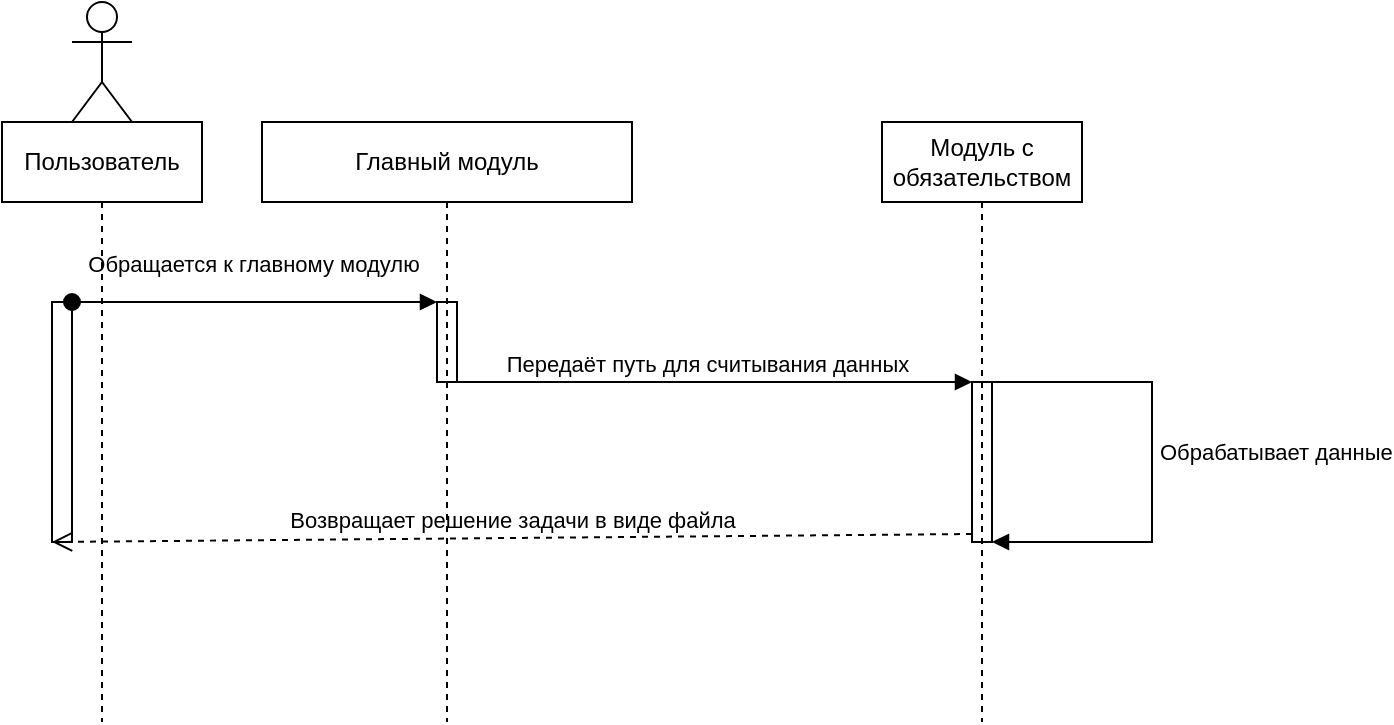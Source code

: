<mxfile version="14.8.4" type="github" pages="6">
  <diagram id="lK0zMbGRRBlPAg0mTFrS" name="Page-1">
    <mxGraphModel dx="1038" dy="1716" grid="1" gridSize="10" guides="1" tooltips="1" connect="1" arrows="1" fold="1" page="1" pageScale="1" pageWidth="827" pageHeight="1169" math="0" shadow="0">
      <root>
        <mxCell id="0" />
        <mxCell id="1" parent="0" />
        <mxCell id="rf6FSO6A2xn2S5lxewsN-1" value="Actor" style="shape=umlActor;verticalLabelPosition=bottom;verticalAlign=top;html=1;" parent="1" vertex="1">
          <mxGeometry x="90" y="-30" width="30" height="60" as="geometry" />
        </mxCell>
        <mxCell id="rf6FSO6A2xn2S5lxewsN-2" value="" style="html=1;points=[];perimeter=orthogonalPerimeter;" parent="1" vertex="1">
          <mxGeometry x="80" y="120" width="10" height="120" as="geometry" />
        </mxCell>
        <mxCell id="rf6FSO6A2xn2S5lxewsN-3" value="" style="html=1;points=[];perimeter=orthogonalPerimeter;" parent="1" vertex="1">
          <mxGeometry x="272.5" y="120" width="10" height="40" as="geometry" />
        </mxCell>
        <mxCell id="rf6FSO6A2xn2S5lxewsN-4" value="&lt;font style=&quot;vertical-align: inherit&quot;&gt;&lt;font style=&quot;vertical-align: inherit&quot;&gt;&lt;font style=&quot;vertical-align: inherit&quot;&gt;&lt;font style=&quot;vertical-align: inherit&quot;&gt;Обращается к главному модулю&amp;nbsp;&lt;/font&gt;&lt;/font&gt;&lt;/font&gt;&lt;/font&gt;" style="html=1;verticalAlign=bottom;startArrow=oval;endArrow=block;startSize=8;" parent="1" target="rf6FSO6A2xn2S5lxewsN-3" edge="1">
          <mxGeometry y="10" relative="1" as="geometry">
            <mxPoint x="90" y="120" as="sourcePoint" />
            <mxPoint as="offset" />
          </mxGeometry>
        </mxCell>
        <mxCell id="rf6FSO6A2xn2S5lxewsN-9" value="" style="html=1;points=[];perimeter=orthogonalPerimeter;" parent="1" vertex="1">
          <mxGeometry x="540" y="160" width="10" height="80" as="geometry" />
        </mxCell>
        <mxCell id="rf6FSO6A2xn2S5lxewsN-10" value="&lt;font style=&quot;vertical-align: inherit&quot;&gt;&lt;font style=&quot;vertical-align: inherit&quot;&gt;&lt;font style=&quot;vertical-align: inherit&quot;&gt;&lt;font style=&quot;vertical-align: inherit&quot;&gt;Передаёт путь для считывания данных&amp;nbsp;&lt;/font&gt;&lt;/font&gt;&lt;/font&gt;&lt;/font&gt;" style="html=1;verticalAlign=bottom;endArrow=block;entryX=0;entryY=0;" parent="1" source="rf6FSO6A2xn2S5lxewsN-16" target="rf6FSO6A2xn2S5lxewsN-9" edge="1">
          <mxGeometry relative="1" as="geometry">
            <mxPoint x="240" y="160" as="sourcePoint" />
            <Array as="points">
              <mxPoint x="390" y="160" />
            </Array>
          </mxGeometry>
        </mxCell>
        <mxCell id="rf6FSO6A2xn2S5lxewsN-11" value="&lt;font style=&quot;vertical-align: inherit&quot;&gt;&lt;font style=&quot;vertical-align: inherit&quot;&gt;Возвращает решение задачи в виде файла&lt;/font&gt;&lt;/font&gt;" style="html=1;verticalAlign=bottom;endArrow=open;dashed=1;endSize=8;exitX=0;exitY=0.95;" parent="1" source="rf6FSO6A2xn2S5lxewsN-9" edge="1">
          <mxGeometry relative="1" as="geometry">
            <mxPoint x="80" y="240" as="targetPoint" />
          </mxGeometry>
        </mxCell>
        <mxCell id="rf6FSO6A2xn2S5lxewsN-15" value="&lt;font style=&quot;vertical-align: inherit&quot;&gt;&lt;font style=&quot;vertical-align: inherit&quot;&gt;&lt;font style=&quot;vertical-align: inherit&quot;&gt;&lt;font style=&quot;vertical-align: inherit&quot;&gt;Обрабатывает данные&lt;/font&gt;&lt;/font&gt;&lt;/font&gt;&lt;/font&gt;" style="edgeStyle=orthogonalEdgeStyle;html=1;align=left;spacingLeft=2;endArrow=block;rounded=0;" parent="1" edge="1">
          <mxGeometry relative="1" as="geometry">
            <mxPoint x="550" y="170" as="sourcePoint" />
            <Array as="points">
              <mxPoint x="550" y="160" />
              <mxPoint x="630" y="160" />
              <mxPoint x="630" y="240" />
            </Array>
            <mxPoint x="550" y="240" as="targetPoint" />
          </mxGeometry>
        </mxCell>
        <mxCell id="rf6FSO6A2xn2S5lxewsN-16" value="&lt;span&gt;&lt;font style=&quot;vertical-align: inherit&quot;&gt;&lt;font style=&quot;vertical-align: inherit&quot;&gt;Главный модуль&lt;/font&gt;&lt;/font&gt;&lt;/span&gt;" style="shape=umlLifeline;perimeter=lifelinePerimeter;whiteSpace=wrap;html=1;container=1;collapsible=0;recursiveResize=0;outlineConnect=0;" parent="1" vertex="1">
          <mxGeometry x="185" y="30" width="185" height="300" as="geometry" />
        </mxCell>
        <mxCell id="rf6FSO6A2xn2S5lxewsN-17" value="&lt;span&gt;&lt;font style=&quot;vertical-align: inherit&quot;&gt;&lt;font style=&quot;vertical-align: inherit&quot;&gt;Модуль с обязательством&lt;/font&gt;&lt;/font&gt;&lt;/span&gt;" style="shape=umlLifeline;perimeter=lifelinePerimeter;whiteSpace=wrap;html=1;container=1;collapsible=0;recursiveResize=0;outlineConnect=0;" parent="1" vertex="1">
          <mxGeometry x="495" y="30" width="100" height="300" as="geometry" />
        </mxCell>
        <mxCell id="rf6FSO6A2xn2S5lxewsN-18" value="&lt;font style=&quot;vertical-align: inherit&quot;&gt;&lt;font style=&quot;vertical-align: inherit&quot;&gt;Пользователь&lt;/font&gt;&lt;/font&gt;" style="shape=umlLifeline;perimeter=lifelinePerimeter;whiteSpace=wrap;html=1;container=1;collapsible=0;recursiveResize=0;outlineConnect=0;" parent="1" vertex="1">
          <mxGeometry x="55" y="30" width="100" height="300" as="geometry" />
        </mxCell>
      </root>
    </mxGraphModel>
  </diagram>
  <diagram id="MfTLh_IycOusqESMcxQb" name="Page-2">
    <mxGraphModel dx="1038" dy="547" grid="1" gridSize="10" guides="1" tooltips="1" connect="1" arrows="1" fold="1" page="1" pageScale="1" pageWidth="827" pageHeight="1169" math="0" shadow="0">
      <root>
        <mxCell id="n8rYRFMl6upRmBepEM1l-0" />
        <mxCell id="n8rYRFMl6upRmBepEM1l-1" parent="n8rYRFMl6upRmBepEM1l-0" />
        <mxCell id="n8rYRFMl6upRmBepEM1l-2" value="Class 1" style="swimlane;fontStyle=0;childLayout=stackLayout;horizontal=1;startSize=26;fillColor=none;horizontalStack=0;resizeParent=1;resizeParentMax=0;resizeLast=0;collapsible=1;marginBottom=0;" vertex="1" parent="n8rYRFMl6upRmBepEM1l-1">
          <mxGeometry x="320" y="150" width="140" height="80" as="geometry" />
        </mxCell>
        <mxCell id="n8rYRFMl6upRmBepEM1l-3" value="string s" style="text;strokeColor=none;fillColor=none;align=left;verticalAlign=top;spacingLeft=4;spacingRight=4;overflow=hidden;rotatable=0;points=[[0,0.5],[1,0.5]];portConstraint=eastwest;" vertex="1" parent="n8rYRFMl6upRmBepEM1l-2">
          <mxGeometry y="26" width="140" height="54" as="geometry" />
        </mxCell>
        <mxCell id="n8rYRFMl6upRmBepEM1l-6" value="Rbt" style="swimlane;fontStyle=0;childLayout=stackLayout;horizontal=1;startSize=26;fillColor=none;horizontalStack=0;resizeParent=1;resizeParentMax=0;resizeLast=0;collapsible=1;marginBottom=0;" vertex="1" parent="n8rYRFMl6upRmBepEM1l-1">
          <mxGeometry x="70" y="40" width="140" height="140" as="geometry" />
        </mxCell>
        <mxCell id="n8rYRFMl6upRmBepEM1l-7" value="Int Point 1" style="text;strokeColor=none;fillColor=none;align=left;verticalAlign=top;spacingLeft=4;spacingRight=4;overflow=hidden;rotatable=0;points=[[0,0.5],[1,0.5]];portConstraint=eastwest;" vertex="1" parent="n8rYRFMl6upRmBepEM1l-6">
          <mxGeometry y="26" width="140" height="26" as="geometry" />
        </mxCell>
        <mxCell id="n8rYRFMl6upRmBepEM1l-8" value="Int Point 2" style="text;strokeColor=none;fillColor=none;align=left;verticalAlign=top;spacingLeft=4;spacingRight=4;overflow=hidden;rotatable=0;points=[[0,0.5],[1,0.5]];portConstraint=eastwest;" vertex="1" parent="n8rYRFMl6upRmBepEM1l-6">
          <mxGeometry y="52" width="140" height="26" as="geometry" />
        </mxCell>
        <mxCell id="n8rYRFMl6upRmBepEM1l-9" value="Int Lenght" style="text;strokeColor=none;fillColor=none;align=left;verticalAlign=top;spacingLeft=4;spacingRight=4;overflow=hidden;rotatable=0;points=[[0,0.5],[1,0.5]];portConstraint=eastwest;" vertex="1" parent="n8rYRFMl6upRmBepEM1l-6">
          <mxGeometry y="78" width="140" height="62" as="geometry" />
        </mxCell>
        <mxCell id="n8rYRFMl6upRmBepEM1l-10" value="List Find" style="swimlane;fontStyle=0;childLayout=stackLayout;horizontal=1;startSize=26;fillColor=none;horizontalStack=0;resizeParent=1;resizeParentMax=0;resizeLast=0;collapsible=1;marginBottom=0;" vertex="1" parent="n8rYRFMl6upRmBepEM1l-1">
          <mxGeometry x="590" y="282" width="140" height="52" as="geometry" />
        </mxCell>
        <mxCell id="n8rYRFMl6upRmBepEM1l-11" value="List ret" style="text;strokeColor=none;fillColor=none;align=left;verticalAlign=top;spacingLeft=4;spacingRight=4;overflow=hidden;rotatable=0;points=[[0,0.5],[1,0.5]];portConstraint=eastwest;" vertex="1" parent="n8rYRFMl6upRmBepEM1l-10">
          <mxGeometry y="26" width="140" height="26" as="geometry" />
        </mxCell>
        <mxCell id="_GKzYUUp3ukohN8qgudm-4" style="edgeStyle=orthogonalEdgeStyle;rounded=0;orthogonalLoop=1;jettySize=auto;html=1;entryX=0.503;entryY=1.023;entryDx=0;entryDy=0;entryPerimeter=0;" edge="1" parent="n8rYRFMl6upRmBepEM1l-1" source="n8rYRFMl6upRmBepEM1l-18" target="n8rYRFMl6upRmBepEM1l-28">
          <mxGeometry relative="1" as="geometry">
            <Array as="points">
              <mxPoint x="760" y="204" />
              <mxPoint x="760" y="408" />
              <mxPoint x="140" y="408" />
            </Array>
          </mxGeometry>
        </mxCell>
        <mxCell id="n8rYRFMl6upRmBepEM1l-18" value="FnlMv" style="swimlane;fontStyle=0;childLayout=stackLayout;horizontal=1;startSize=26;fillColor=none;horizontalStack=0;resizeParent=1;resizeParentMax=0;resizeLast=0;collapsible=1;marginBottom=0;" vertex="1" parent="n8rYRFMl6upRmBepEM1l-1">
          <mxGeometry x="590" y="178" width="140" height="52" as="geometry" />
        </mxCell>
        <mxCell id="n8rYRFMl6upRmBepEM1l-20" value="int ret" style="text;strokeColor=none;fillColor=none;align=left;verticalAlign=top;spacingLeft=4;spacingRight=4;overflow=hidden;rotatable=0;points=[[0,0.5],[1,0.5]];portConstraint=eastwest;" vertex="1" parent="n8rYRFMl6upRmBepEM1l-18">
          <mxGeometry y="26" width="140" height="26" as="geometry" />
        </mxCell>
        <mxCell id="n8rYRFMl6upRmBepEM1l-22" value="Mv" style="swimlane;fontStyle=0;childLayout=stackLayout;horizontal=1;startSize=26;fillColor=none;horizontalStack=0;resizeParent=1;resizeParentMax=0;resizeLast=0;collapsible=1;marginBottom=0;" vertex="1" parent="n8rYRFMl6upRmBepEM1l-1">
          <mxGeometry x="320" y="40" width="140" height="52" as="geometry" />
        </mxCell>
        <mxCell id="n8rYRFMl6upRmBepEM1l-23" value="int ret" style="text;strokeColor=none;fillColor=none;align=left;verticalAlign=top;spacingLeft=4;spacingRight=4;overflow=hidden;rotatable=0;points=[[0,0.5],[1,0.5]];portConstraint=eastwest;" vertex="1" parent="n8rYRFMl6upRmBepEM1l-22">
          <mxGeometry y="26" width="140" height="26" as="geometry" />
        </mxCell>
        <mxCell id="n8rYRFMl6upRmBepEM1l-26" value="Maxel" style="swimlane;fontStyle=0;childLayout=stackLayout;horizontal=1;startSize=26;fillColor=none;horizontalStack=0;resizeParent=1;resizeParentMax=0;resizeLast=0;collapsible=1;marginBottom=0;" vertex="1" parent="n8rYRFMl6upRmBepEM1l-1">
          <mxGeometry x="70" y="310" width="140" height="78" as="geometry" />
        </mxCell>
        <mxCell id="n8rYRFMl6upRmBepEM1l-27" value="int min" style="text;strokeColor=none;fillColor=none;align=left;verticalAlign=top;spacingLeft=4;spacingRight=4;overflow=hidden;rotatable=0;points=[[0,0.5],[1,0.5]];portConstraint=eastwest;" vertex="1" parent="n8rYRFMl6upRmBepEM1l-26">
          <mxGeometry y="26" width="140" height="26" as="geometry" />
        </mxCell>
        <mxCell id="n8rYRFMl6upRmBepEM1l-28" value="maxind" style="text;strokeColor=none;fillColor=none;align=left;verticalAlign=top;spacingLeft=4;spacingRight=4;overflow=hidden;rotatable=0;points=[[0,0.5],[1,0.5]];portConstraint=eastwest;" vertex="1" parent="n8rYRFMl6upRmBepEM1l-26">
          <mxGeometry y="52" width="140" height="26" as="geometry" />
        </mxCell>
        <mxCell id="_GKzYUUp3ukohN8qgudm-1" style="edgeStyle=orthogonalEdgeStyle;rounded=0;orthogonalLoop=1;jettySize=auto;html=1;entryX=1.017;entryY=1.315;entryDx=0;entryDy=0;entryPerimeter=0;" edge="1" parent="n8rYRFMl6upRmBepEM1l-1" source="n8rYRFMl6upRmBepEM1l-30" target="n8rYRFMl6upRmBepEM1l-8">
          <mxGeometry relative="1" as="geometry">
            <Array as="points">
              <mxPoint x="300" y="333" />
              <mxPoint x="300" y="126" />
            </Array>
          </mxGeometry>
        </mxCell>
        <mxCell id="n8rYRFMl6upRmBepEM1l-30" value="Crt" style="swimlane;fontStyle=0;childLayout=stackLayout;horizontal=1;startSize=26;fillColor=none;horizontalStack=0;resizeParent=1;resizeParentMax=0;resizeLast=0;collapsible=1;marginBottom=0;" vertex="1" parent="n8rYRFMl6upRmBepEM1l-1">
          <mxGeometry x="320" y="294" width="140" height="78" as="geometry" />
        </mxCell>
        <mxCell id="n8rYRFMl6upRmBepEM1l-31" value="string path" style="text;strokeColor=none;fillColor=none;align=left;verticalAlign=top;spacingLeft=4;spacingRight=4;overflow=hidden;rotatable=0;points=[[0,0.5],[1,0.5]];portConstraint=eastwest;" vertex="1" parent="n8rYRFMl6upRmBepEM1l-30">
          <mxGeometry y="26" width="140" height="26" as="geometry" />
        </mxCell>
        <mxCell id="n8rYRFMl6upRmBepEM1l-32" value="List fncln" style="text;strokeColor=none;fillColor=none;align=left;verticalAlign=top;spacingLeft=4;spacingRight=4;overflow=hidden;rotatable=0;points=[[0,0.5],[1,0.5]];portConstraint=eastwest;" vertex="1" parent="n8rYRFMl6upRmBepEM1l-30">
          <mxGeometry y="52" width="140" height="26" as="geometry" />
        </mxCell>
        <mxCell id="4Qbn0bvW19Xl1r1tv8Bf-1" value="bool Equals" style="text;strokeColor=none;fillColor=none;align=left;verticalAlign=top;spacingLeft=4;spacingRight=4;overflow=hidden;rotatable=0;points=[[0,0.5],[1,0.5]];portConstraint=eastwest;" vertex="1" parent="n8rYRFMl6upRmBepEM1l-1">
          <mxGeometry x="70" y="140" width="140" height="40" as="geometry" />
        </mxCell>
        <mxCell id="4Qbn0bvW19Xl1r1tv8Bf-3" value="Minel" style="swimlane;fontStyle=0;childLayout=stackLayout;horizontal=1;startSize=26;fillColor=none;horizontalStack=0;resizeParent=1;resizeParentMax=0;resizeLast=0;collapsible=1;marginBottom=0;" vertex="1" parent="n8rYRFMl6upRmBepEM1l-1">
          <mxGeometry x="70" y="204" width="140" height="78" as="geometry" />
        </mxCell>
        <mxCell id="4Qbn0bvW19Xl1r1tv8Bf-4" value="int min" style="text;strokeColor=none;fillColor=none;align=left;verticalAlign=top;spacingLeft=4;spacingRight=4;overflow=hidden;rotatable=0;points=[[0,0.5],[1,0.5]];portConstraint=eastwest;" vertex="1" parent="4Qbn0bvW19Xl1r1tv8Bf-3">
          <mxGeometry y="26" width="140" height="26" as="geometry" />
        </mxCell>
        <mxCell id="4Qbn0bvW19Xl1r1tv8Bf-5" value="minind" style="text;strokeColor=none;fillColor=none;align=left;verticalAlign=top;spacingLeft=4;spacingRight=4;overflow=hidden;rotatable=0;points=[[0,0.5],[1,0.5]];portConstraint=eastwest;" vertex="1" parent="4Qbn0bvW19Xl1r1tv8Bf-3">
          <mxGeometry y="52" width="140" height="26" as="geometry" />
        </mxCell>
        <mxCell id="n8rYRFMl6upRmBepEM1l-14" value="List Rt" style="swimlane;fontStyle=0;childLayout=stackLayout;horizontal=1;startSize=26;fillColor=none;horizontalStack=0;resizeParent=1;resizeParentMax=0;resizeLast=0;collapsible=1;marginBottom=0;" vertex="1" parent="n8rYRFMl6upRmBepEM1l-1">
          <mxGeometry x="590" y="36" width="140" height="104" as="geometry" />
        </mxCell>
        <mxCell id="n8rYRFMl6upRmBepEM1l-15" value="List ret" style="text;strokeColor=none;fillColor=none;align=left;verticalAlign=top;spacingLeft=4;spacingRight=4;overflow=hidden;rotatable=0;points=[[0,0.5],[1,0.5]];portConstraint=eastwest;" vertex="1" parent="n8rYRFMl6upRmBepEM1l-14">
          <mxGeometry y="26" width="140" height="26" as="geometry" />
        </mxCell>
        <mxCell id="n8rYRFMl6upRmBepEM1l-16" value="string str1" style="text;strokeColor=none;fillColor=none;align=left;verticalAlign=top;spacingLeft=4;spacingRight=4;overflow=hidden;rotatable=0;points=[[0,0.5],[1,0.5]];portConstraint=eastwest;" vertex="1" parent="n8rYRFMl6upRmBepEM1l-14">
          <mxGeometry y="52" width="140" height="26" as="geometry" />
        </mxCell>
        <mxCell id="n8rYRFMl6upRmBepEM1l-17" value="int max" style="text;strokeColor=none;fillColor=none;align=left;verticalAlign=top;spacingLeft=4;spacingRight=4;overflow=hidden;rotatable=0;points=[[0,0.5],[1,0.5]];portConstraint=eastwest;" vertex="1" parent="n8rYRFMl6upRmBepEM1l-14">
          <mxGeometry y="78" width="140" height="26" as="geometry" />
        </mxCell>
        <mxCell id="_GKzYUUp3ukohN8qgudm-0" value="" style="edgeStyle=orthogonalEdgeStyle;rounded=0;orthogonalLoop=1;jettySize=auto;html=1;entryX=1.006;entryY=0.081;entryDx=0;entryDy=0;entryPerimeter=0;" edge="1" parent="n8rYRFMl6upRmBepEM1l-1" target="n8rYRFMl6upRmBepEM1l-9">
          <mxGeometry relative="1" as="geometry">
            <mxPoint x="320" y="200" as="sourcePoint" />
            <mxPoint x="280" y="120" as="targetPoint" />
          </mxGeometry>
        </mxCell>
        <mxCell id="_GKzYUUp3ukohN8qgudm-3" style="edgeStyle=orthogonalEdgeStyle;rounded=0;orthogonalLoop=1;jettySize=auto;html=1;entryX=0.006;entryY=0.023;entryDx=0;entryDy=0;entryPerimeter=0;" edge="1" parent="n8rYRFMl6upRmBepEM1l-1" source="n8rYRFMl6upRmBepEM1l-32" target="n8rYRFMl6upRmBepEM1l-11">
          <mxGeometry relative="1" as="geometry">
            <Array as="points">
              <mxPoint x="525" y="359" />
              <mxPoint x="525" y="309" />
            </Array>
          </mxGeometry>
        </mxCell>
        <mxCell id="_GKzYUUp3ukohN8qgudm-5" style="edgeStyle=orthogonalEdgeStyle;rounded=0;orthogonalLoop=1;jettySize=auto;html=1;entryX=0.5;entryY=0;entryDx=0;entryDy=0;" edge="1" parent="n8rYRFMl6upRmBepEM1l-1" source="n8rYRFMl6upRmBepEM1l-23" target="n8rYRFMl6upRmBepEM1l-2">
          <mxGeometry relative="1" as="geometry">
            <Array as="points">
              <mxPoint x="390" y="110" />
              <mxPoint x="390" y="110" />
            </Array>
          </mxGeometry>
        </mxCell>
        <mxCell id="_GKzYUUp3ukohN8qgudm-6" style="edgeStyle=orthogonalEdgeStyle;rounded=0;orthogonalLoop=1;jettySize=auto;html=1;entryX=1;entryY=0.5;entryDx=0;entryDy=0;" edge="1" parent="n8rYRFMl6upRmBepEM1l-1" source="n8rYRFMl6upRmBepEM1l-23" target="n8rYRFMl6upRmBepEM1l-27">
          <mxGeometry relative="1" as="geometry" />
        </mxCell>
        <mxCell id="_GKzYUUp3ukohN8qgudm-7" style="edgeStyle=orthogonalEdgeStyle;rounded=0;orthogonalLoop=1;jettySize=auto;html=1;entryX=0;entryY=0.5;entryDx=0;entryDy=0;" edge="1" parent="n8rYRFMl6upRmBepEM1l-1" source="n8rYRFMl6upRmBepEM1l-27" target="n8rYRFMl6upRmBepEM1l-3">
          <mxGeometry relative="1" as="geometry" />
        </mxCell>
        <mxCell id="_GKzYUUp3ukohN8qgudm-8" style="edgeStyle=orthogonalEdgeStyle;rounded=0;orthogonalLoop=1;jettySize=auto;html=1;entryX=-0.029;entryY=0.238;entryDx=0;entryDy=0;entryPerimeter=0;" edge="1" parent="n8rYRFMl6upRmBepEM1l-1" source="4Qbn0bvW19Xl1r1tv8Bf-5" target="n8rYRFMl6upRmBepEM1l-20">
          <mxGeometry relative="1" as="geometry">
            <Array as="points">
              <mxPoint x="520" y="269" />
              <mxPoint x="520" y="210" />
            </Array>
          </mxGeometry>
        </mxCell>
        <mxCell id="_GKzYUUp3ukohN8qgudm-9" style="edgeStyle=orthogonalEdgeStyle;rounded=0;orthogonalLoop=1;jettySize=auto;html=1;entryX=1;entryY=0.5;entryDx=0;entryDy=0;" edge="1" parent="n8rYRFMl6upRmBepEM1l-1" source="n8rYRFMl6upRmBepEM1l-15" target="4Qbn0bvW19Xl1r1tv8Bf-4">
          <mxGeometry relative="1" as="geometry">
            <Array as="points">
              <mxPoint x="500" y="75" />
              <mxPoint x="500" y="243" />
            </Array>
          </mxGeometry>
        </mxCell>
      </root>
    </mxGraphModel>
  </diagram>
  <diagram id="inTsv5azt8lL6C_U01te" name="Page-3">
    <mxGraphModel dx="1038" dy="547" grid="1" gridSize="10" guides="1" tooltips="1" connect="1" arrows="1" fold="1" page="1" pageScale="1" pageWidth="827" pageHeight="1169" math="0" shadow="0">
      <root>
        <mxCell id="flA7lopKaXGIqhl8ngs9-0" />
        <mxCell id="flA7lopKaXGIqhl8ngs9-1" parent="flA7lopKaXGIqhl8ngs9-0" />
        <mxCell id="Ela7L9JD9uOtTemZPHEr-0" value="" style="edgeStyle=orthogonalEdgeStyle;rounded=0;orthogonalLoop=1;jettySize=auto;html=1;" edge="1" parent="flA7lopKaXGIqhl8ngs9-1" source="flA7lopKaXGIqhl8ngs9-3" target="flA7lopKaXGIqhl8ngs9-4">
          <mxGeometry relative="1" as="geometry" />
        </mxCell>
        <mxCell id="flA7lopKaXGIqhl8ngs9-3" value="" style="ellipse;html=1;shape=endState;fillColor=#000000;strokeColor=#ff0000;" vertex="1" parent="flA7lopKaXGIqhl8ngs9-1">
          <mxGeometry x="265" y="50" width="30" height="30" as="geometry" />
        </mxCell>
        <mxCell id="flA7lopKaXGIqhl8ngs9-4" value="Проверка правильности &lt;br&gt;считывания данных" style="html=1;" vertex="1" parent="flA7lopKaXGIqhl8ngs9-1">
          <mxGeometry x="200" y="120" width="160" height="50" as="geometry" />
        </mxCell>
        <mxCell id="flA7lopKaXGIqhl8ngs9-5" value="Решение по нахождению &lt;br&gt;критического пути" style="html=1;" vertex="1" parent="flA7lopKaXGIqhl8ngs9-1">
          <mxGeometry x="200" y="200" width="160" height="50" as="geometry" />
        </mxCell>
        <mxCell id="flA7lopKaXGIqhl8ngs9-6" value="Путь найден верно?" style="rhombus;whiteSpace=wrap;html=1;fillColor=#ffffc0;strokeColor=#ff0000;" vertex="1" parent="flA7lopKaXGIqhl8ngs9-1">
          <mxGeometry x="200" y="280" width="160" height="40" as="geometry" />
        </mxCell>
        <mxCell id="flA7lopKaXGIqhl8ngs9-7" value="no" style="edgeStyle=orthogonalEdgeStyle;html=1;align=left;verticalAlign=bottom;endArrow=open;endSize=8;strokeColor=#ff0000;entryX=1;entryY=0.5;entryDx=0;entryDy=0;exitX=1;exitY=0.5;exitDx=0;exitDy=0;" edge="1" source="flA7lopKaXGIqhl8ngs9-6" parent="flA7lopKaXGIqhl8ngs9-1" target="flA7lopKaXGIqhl8ngs9-4">
          <mxGeometry x="-1" relative="1" as="geometry">
            <mxPoint x="420" y="380" as="targetPoint" />
            <Array as="points">
              <mxPoint x="460" y="300" />
              <mxPoint x="460" y="145" />
            </Array>
          </mxGeometry>
        </mxCell>
        <mxCell id="flA7lopKaXGIqhl8ngs9-8" value="yes" style="edgeStyle=orthogonalEdgeStyle;html=1;align=left;verticalAlign=top;endArrow=open;endSize=8;strokeColor=#ff0000;entryX=0.5;entryY=0;entryDx=0;entryDy=0;" edge="1" source="flA7lopKaXGIqhl8ngs9-6" parent="flA7lopKaXGIqhl8ngs9-1" target="flA7lopKaXGIqhl8ngs9-9">
          <mxGeometry x="-1" relative="1" as="geometry">
            <mxPoint x="150" y="440" as="targetPoint" />
          </mxGeometry>
        </mxCell>
        <mxCell id="flA7lopKaXGIqhl8ngs9-9" value="Запись решения в &lt;br&gt;тестовый файл" style="html=1;" vertex="1" parent="flA7lopKaXGIqhl8ngs9-1">
          <mxGeometry x="200" y="370" width="160" height="50" as="geometry" />
        </mxCell>
        <mxCell id="flA7lopKaXGIqhl8ngs9-10" value="Просмотр результатов" style="html=1;" vertex="1" parent="flA7lopKaXGIqhl8ngs9-1">
          <mxGeometry x="200" y="450" width="160" height="50" as="geometry" />
        </mxCell>
        <mxCell id="flA7lopKaXGIqhl8ngs9-11" value="" style="ellipse;html=1;shape=endState;fillColor=#000000;strokeColor=#ff0000;" vertex="1" parent="flA7lopKaXGIqhl8ngs9-1">
          <mxGeometry x="265" y="530" width="30" height="30" as="geometry" />
        </mxCell>
        <mxCell id="Ela7L9JD9uOtTemZPHEr-1" value="" style="edgeStyle=orthogonalEdgeStyle;rounded=0;orthogonalLoop=1;jettySize=auto;html=1;" edge="1" parent="flA7lopKaXGIqhl8ngs9-1">
          <mxGeometry relative="1" as="geometry">
            <mxPoint x="279.5" y="170" as="sourcePoint" />
            <mxPoint x="280" y="200" as="targetPoint" />
          </mxGeometry>
        </mxCell>
        <mxCell id="Ela7L9JD9uOtTemZPHEr-2" value="" style="edgeStyle=orthogonalEdgeStyle;rounded=0;orthogonalLoop=1;jettySize=auto;html=1;" edge="1" parent="flA7lopKaXGIqhl8ngs9-1">
          <mxGeometry relative="1" as="geometry">
            <mxPoint x="279.5" y="250" as="sourcePoint" />
            <mxPoint x="280" y="280" as="targetPoint" />
          </mxGeometry>
        </mxCell>
        <mxCell id="Ela7L9JD9uOtTemZPHEr-4" value="" style="edgeStyle=orthogonalEdgeStyle;rounded=0;orthogonalLoop=1;jettySize=auto;html=1;" edge="1" parent="flA7lopKaXGIqhl8ngs9-1">
          <mxGeometry relative="1" as="geometry">
            <mxPoint x="279.5" y="420" as="sourcePoint" />
            <mxPoint x="280" y="450" as="targetPoint" />
          </mxGeometry>
        </mxCell>
        <mxCell id="Ela7L9JD9uOtTemZPHEr-5" value="" style="edgeStyle=orthogonalEdgeStyle;rounded=0;orthogonalLoop=1;jettySize=auto;html=1;" edge="1" parent="flA7lopKaXGIqhl8ngs9-1">
          <mxGeometry relative="1" as="geometry">
            <mxPoint x="279.5" y="500" as="sourcePoint" />
            <mxPoint x="280" y="530" as="targetPoint" />
          </mxGeometry>
        </mxCell>
      </root>
    </mxGraphModel>
  </diagram>
  <diagram id="EHsB5f9VSjUMmMxotCkG" name="Page-4">
    <mxGraphModel dx="1038" dy="547" grid="1" gridSize="10" guides="1" tooltips="1" connect="1" arrows="1" fold="1" page="1" pageScale="1" pageWidth="827" pageHeight="1169" math="0" shadow="0">
      <root>
        <mxCell id="1jlupYhzBODLJAXJ1_uO-0" />
        <mxCell id="1jlupYhzBODLJAXJ1_uO-1" parent="1jlupYhzBODLJAXJ1_uO-0" />
        <mxCell id="e056TskQfsC3BO_0ZfeD-5" value="Проверка работоспособности программы" style="edgeStyle=orthogonalEdgeStyle;rounded=0;orthogonalLoop=1;jettySize=auto;html=1;" edge="1" parent="1jlupYhzBODLJAXJ1_uO-1" source="1jlupYhzBODLJAXJ1_uO-2">
          <mxGeometry x="-0.273" y="-30" relative="1" as="geometry">
            <mxPoint x="360" y="120" as="targetPoint" />
            <Array as="points">
              <mxPoint x="250" y="250" />
              <mxPoint x="250" y="120" />
              <mxPoint x="360" y="120" />
            </Array>
            <mxPoint as="offset" />
          </mxGeometry>
        </mxCell>
        <mxCell id="e056TskQfsC3BO_0ZfeD-8" value="Запись данных" style="edgeLabel;html=1;align=center;verticalAlign=middle;resizable=0;points=[];" vertex="1" connectable="0" parent="e056TskQfsC3BO_0ZfeD-5">
          <mxGeometry x="0.502" y="-3" relative="1" as="geometry">
            <mxPoint as="offset" />
          </mxGeometry>
        </mxCell>
        <mxCell id="e056TskQfsC3BO_0ZfeD-6" style="edgeStyle=orthogonalEdgeStyle;rounded=0;orthogonalLoop=1;jettySize=auto;html=1;" edge="1" parent="1jlupYhzBODLJAXJ1_uO-1" source="1jlupYhzBODLJAXJ1_uO-2">
          <mxGeometry relative="1" as="geometry">
            <mxPoint x="360" y="250" as="targetPoint" />
          </mxGeometry>
        </mxCell>
        <mxCell id="e056TskQfsC3BO_0ZfeD-7" style="edgeStyle=orthogonalEdgeStyle;rounded=0;orthogonalLoop=1;jettySize=auto;html=1;" edge="1" parent="1jlupYhzBODLJAXJ1_uO-1" source="1jlupYhzBODLJAXJ1_uO-2">
          <mxGeometry relative="1" as="geometry">
            <mxPoint x="350" y="380" as="targetPoint" />
            <Array as="points">
              <mxPoint x="250" y="250" />
              <mxPoint x="250" y="380" />
              <mxPoint x="350" y="380" />
            </Array>
          </mxGeometry>
        </mxCell>
        <mxCell id="e056TskQfsC3BO_0ZfeD-9" value="Получение результатов" style="edgeLabel;html=1;align=center;verticalAlign=middle;resizable=0;points=[];" vertex="1" connectable="0" parent="e056TskQfsC3BO_0ZfeD-7">
          <mxGeometry x="0.48" y="-1" relative="1" as="geometry">
            <mxPoint as="offset" />
          </mxGeometry>
        </mxCell>
        <mxCell id="1jlupYhzBODLJAXJ1_uO-2" value="Пользователь" style="shape=umlActor;verticalLabelPosition=bottom;verticalAlign=top;html=1;" vertex="1" parent="1jlupYhzBODLJAXJ1_uO-1">
          <mxGeometry x="130" y="220" width="30" height="60" as="geometry" />
        </mxCell>
        <mxCell id="e056TskQfsC3BO_0ZfeD-10" value="Ситывание данных с файла" style="html=1;" vertex="1" parent="1jlupYhzBODLJAXJ1_uO-1">
          <mxGeometry x="360" y="100" width="160" height="40" as="geometry" />
        </mxCell>
        <mxCell id="e056TskQfsC3BO_0ZfeD-11" value="Нахождение критического пути" style="html=1;" vertex="1" parent="1jlupYhzBODLJAXJ1_uO-1">
          <mxGeometry x="360" y="225" width="180" height="50" as="geometry" />
        </mxCell>
        <mxCell id="e056TskQfsC3BO_0ZfeD-13" value="Запись результатов в файл" style="html=1;" vertex="1" parent="1jlupYhzBODLJAXJ1_uO-1">
          <mxGeometry x="359" y="360" width="181" height="50" as="geometry" />
        </mxCell>
      </root>
    </mxGraphModel>
  </diagram>
  <diagram id="_mCvmq21UgvT_nqr636A" name="Page-5">
    <mxGraphModel dx="1038" dy="547" grid="1" gridSize="10" guides="1" tooltips="1" connect="1" arrows="1" fold="1" page="1" pageScale="1" pageWidth="827" pageHeight="1169" math="0" shadow="0">
      <root>
        <mxCell id="1r3RSxrbNuInIXH16CBa-0" />
        <mxCell id="1r3RSxrbNuInIXH16CBa-1" parent="1r3RSxrbNuInIXH16CBa-0" />
        <mxCell id="G5wpWF7baL8Zdac41FBA-1" value="" style="edgeStyle=orthogonalEdgeStyle;rounded=0;orthogonalLoop=1;jettySize=auto;html=1;" edge="1" parent="1r3RSxrbNuInIXH16CBa-1" source="luRBNMMhfQCRNI7I34_R-0" target="G5wpWF7baL8Zdac41FBA-0">
          <mxGeometry relative="1" as="geometry">
            <Array as="points">
              <mxPoint x="145" y="110" />
            </Array>
          </mxGeometry>
        </mxCell>
        <mxCell id="G5wpWF7baL8Zdac41FBA-13" value="Внесение данных" style="edgeLabel;html=1;align=center;verticalAlign=middle;resizable=0;points=[];" vertex="1" connectable="0" parent="G5wpWF7baL8Zdac41FBA-1">
          <mxGeometry x="0.198" relative="1" as="geometry">
            <mxPoint as="offset" />
          </mxGeometry>
        </mxCell>
        <mxCell id="G5wpWF7baL8Zdac41FBA-10" style="edgeStyle=orthogonalEdgeStyle;rounded=0;orthogonalLoop=1;jettySize=auto;html=1;entryX=0;entryY=0.5;entryDx=0;entryDy=0;" edge="1" parent="1r3RSxrbNuInIXH16CBa-1" source="luRBNMMhfQCRNI7I34_R-0" target="G5wpWF7baL8Zdac41FBA-6">
          <mxGeometry relative="1" as="geometry">
            <Array as="points">
              <mxPoint x="145" y="380" />
            </Array>
          </mxGeometry>
        </mxCell>
        <mxCell id="G5wpWF7baL8Zdac41FBA-14" value="Просмотр данных" style="edgeLabel;html=1;align=center;verticalAlign=middle;resizable=0;points=[];" vertex="1" connectable="0" parent="G5wpWF7baL8Zdac41FBA-10">
          <mxGeometry x="-0.086" relative="1" as="geometry">
            <mxPoint as="offset" />
          </mxGeometry>
        </mxCell>
        <mxCell id="G5wpWF7baL8Zdac41FBA-22" style="edgeStyle=orthogonalEdgeStyle;rounded=0;orthogonalLoop=1;jettySize=auto;html=1;entryX=0;entryY=0.5;entryDx=0;entryDy=0;" edge="1" parent="1r3RSxrbNuInIXH16CBa-1" source="luRBNMMhfQCRNI7I34_R-0" target="G5wpWF7baL8Zdac41FBA-4">
          <mxGeometry relative="1" as="geometry">
            <mxPoint x="70" y="360" as="targetPoint" />
          </mxGeometry>
        </mxCell>
        <mxCell id="luRBNMMhfQCRNI7I34_R-0" value="Пользователь" style="html=1;" vertex="1" parent="1r3RSxrbNuInIXH16CBa-1">
          <mxGeometry x="90" y="250" width="110" height="50" as="geometry" />
        </mxCell>
        <mxCell id="G5wpWF7baL8Zdac41FBA-3" value="" style="edgeStyle=orthogonalEdgeStyle;rounded=0;orthogonalLoop=1;jettySize=auto;html=1;" edge="1" parent="1r3RSxrbNuInIXH16CBa-1" source="G5wpWF7baL8Zdac41FBA-0" target="G5wpWF7baL8Zdac41FBA-2">
          <mxGeometry relative="1" as="geometry" />
        </mxCell>
        <mxCell id="G5wpWF7baL8Zdac41FBA-9" value="" style="edgeStyle=orthogonalEdgeStyle;rounded=0;orthogonalLoop=1;jettySize=auto;html=1;" edge="1" parent="1r3RSxrbNuInIXH16CBa-1" source="G5wpWF7baL8Zdac41FBA-0" target="G5wpWF7baL8Zdac41FBA-8">
          <mxGeometry relative="1" as="geometry" />
        </mxCell>
        <mxCell id="G5wpWF7baL8Zdac41FBA-0" value="Запись исходных данных в файл" style="whiteSpace=wrap;html=1;" vertex="1" parent="1r3RSxrbNuInIXH16CBa-1">
          <mxGeometry x="240" y="80" width="120" height="60" as="geometry" />
        </mxCell>
        <mxCell id="G5wpWF7baL8Zdac41FBA-5" value="" style="edgeStyle=orthogonalEdgeStyle;rounded=0;orthogonalLoop=1;jettySize=auto;html=1;" edge="1" parent="1r3RSxrbNuInIXH16CBa-1" source="G5wpWF7baL8Zdac41FBA-2" target="G5wpWF7baL8Zdac41FBA-4">
          <mxGeometry relative="1" as="geometry" />
        </mxCell>
        <mxCell id="G5wpWF7baL8Zdac41FBA-2" value="Считывание данных" style="whiteSpace=wrap;html=1;" vertex="1" parent="1r3RSxrbNuInIXH16CBa-1">
          <mxGeometry x="240" y="170" width="120" height="60" as="geometry" />
        </mxCell>
        <mxCell id="G5wpWF7baL8Zdac41FBA-7" value="" style="edgeStyle=orthogonalEdgeStyle;rounded=0;orthogonalLoop=1;jettySize=auto;html=1;" edge="1" parent="1r3RSxrbNuInIXH16CBa-1" source="G5wpWF7baL8Zdac41FBA-4" target="G5wpWF7baL8Zdac41FBA-6">
          <mxGeometry relative="1" as="geometry" />
        </mxCell>
        <mxCell id="G5wpWF7baL8Zdac41FBA-4" value="Обработка решения" style="whiteSpace=wrap;html=1;" vertex="1" parent="1r3RSxrbNuInIXH16CBa-1">
          <mxGeometry x="240" y="260" width="120" height="50" as="geometry" />
        </mxCell>
        <mxCell id="G5wpWF7baL8Zdac41FBA-15" style="edgeStyle=orthogonalEdgeStyle;rounded=0;orthogonalLoop=1;jettySize=auto;html=1;" edge="1" parent="1r3RSxrbNuInIXH16CBa-1" source="G5wpWF7baL8Zdac41FBA-6">
          <mxGeometry relative="1" as="geometry">
            <mxPoint x="173" y="300" as="targetPoint" />
            <Array as="points">
              <mxPoint x="173" y="350" />
            </Array>
          </mxGeometry>
        </mxCell>
        <mxCell id="G5wpWF7baL8Zdac41FBA-16" value="Результат" style="edgeLabel;html=1;align=center;verticalAlign=middle;resizable=0;points=[];" vertex="1" connectable="0" parent="G5wpWF7baL8Zdac41FBA-15">
          <mxGeometry x="-0.108" y="2" relative="1" as="geometry">
            <mxPoint as="offset" />
          </mxGeometry>
        </mxCell>
        <mxCell id="G5wpWF7baL8Zdac41FBA-6" value="Вывод результатов в файл" style="whiteSpace=wrap;html=1;" vertex="1" parent="1r3RSxrbNuInIXH16CBa-1">
          <mxGeometry x="240" y="350" width="120" height="60" as="geometry" />
        </mxCell>
        <mxCell id="G5wpWF7baL8Zdac41FBA-8" value="Данные файла" style="whiteSpace=wrap;html=1;" vertex="1" parent="1r3RSxrbNuInIXH16CBa-1">
          <mxGeometry x="440" y="80" width="120" height="60" as="geometry" />
        </mxCell>
        <mxCell id="G5wpWF7baL8Zdac41FBA-17" value="Проверка данных" style="edgeLabel;html=1;align=center;verticalAlign=middle;resizable=0;points=[];" vertex="1" connectable="0" parent="1r3RSxrbNuInIXH16CBa-1">
          <mxGeometry x="300" y="150" as="geometry" />
        </mxCell>
        <mxCell id="G5wpWF7baL8Zdac41FBA-18" value="Запрос на проверку" style="edgeLabel;html=1;align=center;verticalAlign=middle;resizable=0;points=[];" vertex="1" connectable="0" parent="1r3RSxrbNuInIXH16CBa-1">
          <mxGeometry x="400" y="60" as="geometry" />
        </mxCell>
        <mxCell id="G5wpWF7baL8Zdac41FBA-19" value="Результат запроса" style="edgeLabel;html=1;align=center;verticalAlign=middle;resizable=0;points=[];" vertex="1" connectable="0" parent="1r3RSxrbNuInIXH16CBa-1">
          <mxGeometry x="400" y="150" as="geometry" />
        </mxCell>
        <mxCell id="G5wpWF7baL8Zdac41FBA-20" value="Проверка работоспособности" style="edgeLabel;html=1;align=center;verticalAlign=middle;resizable=0;points=[];" vertex="1" connectable="0" parent="1r3RSxrbNuInIXH16CBa-1">
          <mxGeometry x="300" y="240" as="geometry" />
        </mxCell>
        <mxCell id="G5wpWF7baL8Zdac41FBA-23" value="Написание программы" style="edgeLabel;html=1;align=center;verticalAlign=middle;resizable=0;points=[];" vertex="1" connectable="0" parent="1r3RSxrbNuInIXH16CBa-1">
          <mxGeometry x="230" y="260" as="geometry" />
        </mxCell>
        <mxCell id="G5wpWF7baL8Zdac41FBA-24" value="Результат" style="edgeLabel;html=1;align=center;verticalAlign=middle;resizable=0;points=[];" vertex="1" connectable="0" parent="1r3RSxrbNuInIXH16CBa-1">
          <mxGeometry x="300" y="330" as="geometry" />
        </mxCell>
      </root>
    </mxGraphModel>
  </diagram>
  <diagram id="3sUuPTemEJPgSibubsjp" name="Page-6">
    <mxGraphModel dx="1038" dy="547" grid="1" gridSize="10" guides="1" tooltips="1" connect="1" arrows="1" fold="1" page="1" pageScale="1" pageWidth="827" pageHeight="1169" math="0" shadow="0">
      <root>
        <mxCell id="tmEiJ038O0COXNriFsQE-0" />
        <mxCell id="tmEiJ038O0COXNriFsQE-1" parent="tmEiJ038O0COXNriFsQE-0" />
      </root>
    </mxGraphModel>
  </diagram>
</mxfile>

